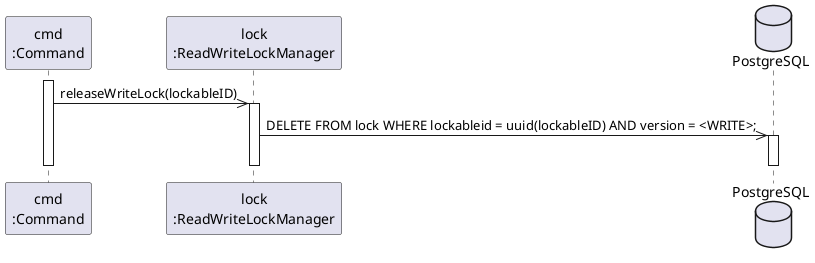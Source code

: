 @startuml sequenceDiagram
  participant "cmd\n:Command" as cmd
  participant "lock\n:ReadWriteLockManager" as lm
  database PostgreSQL as db

  activate cmd
    cmd->>lm: releaseWriteLock(lockableID)
    activate lm
      lm->>db: DELETE FROM lock WHERE lockableid = uuid(lockableID) AND version = <WRITE>;
      activate db
      deactivate db
    deactivate lm
  deactivate cmd
@enduml